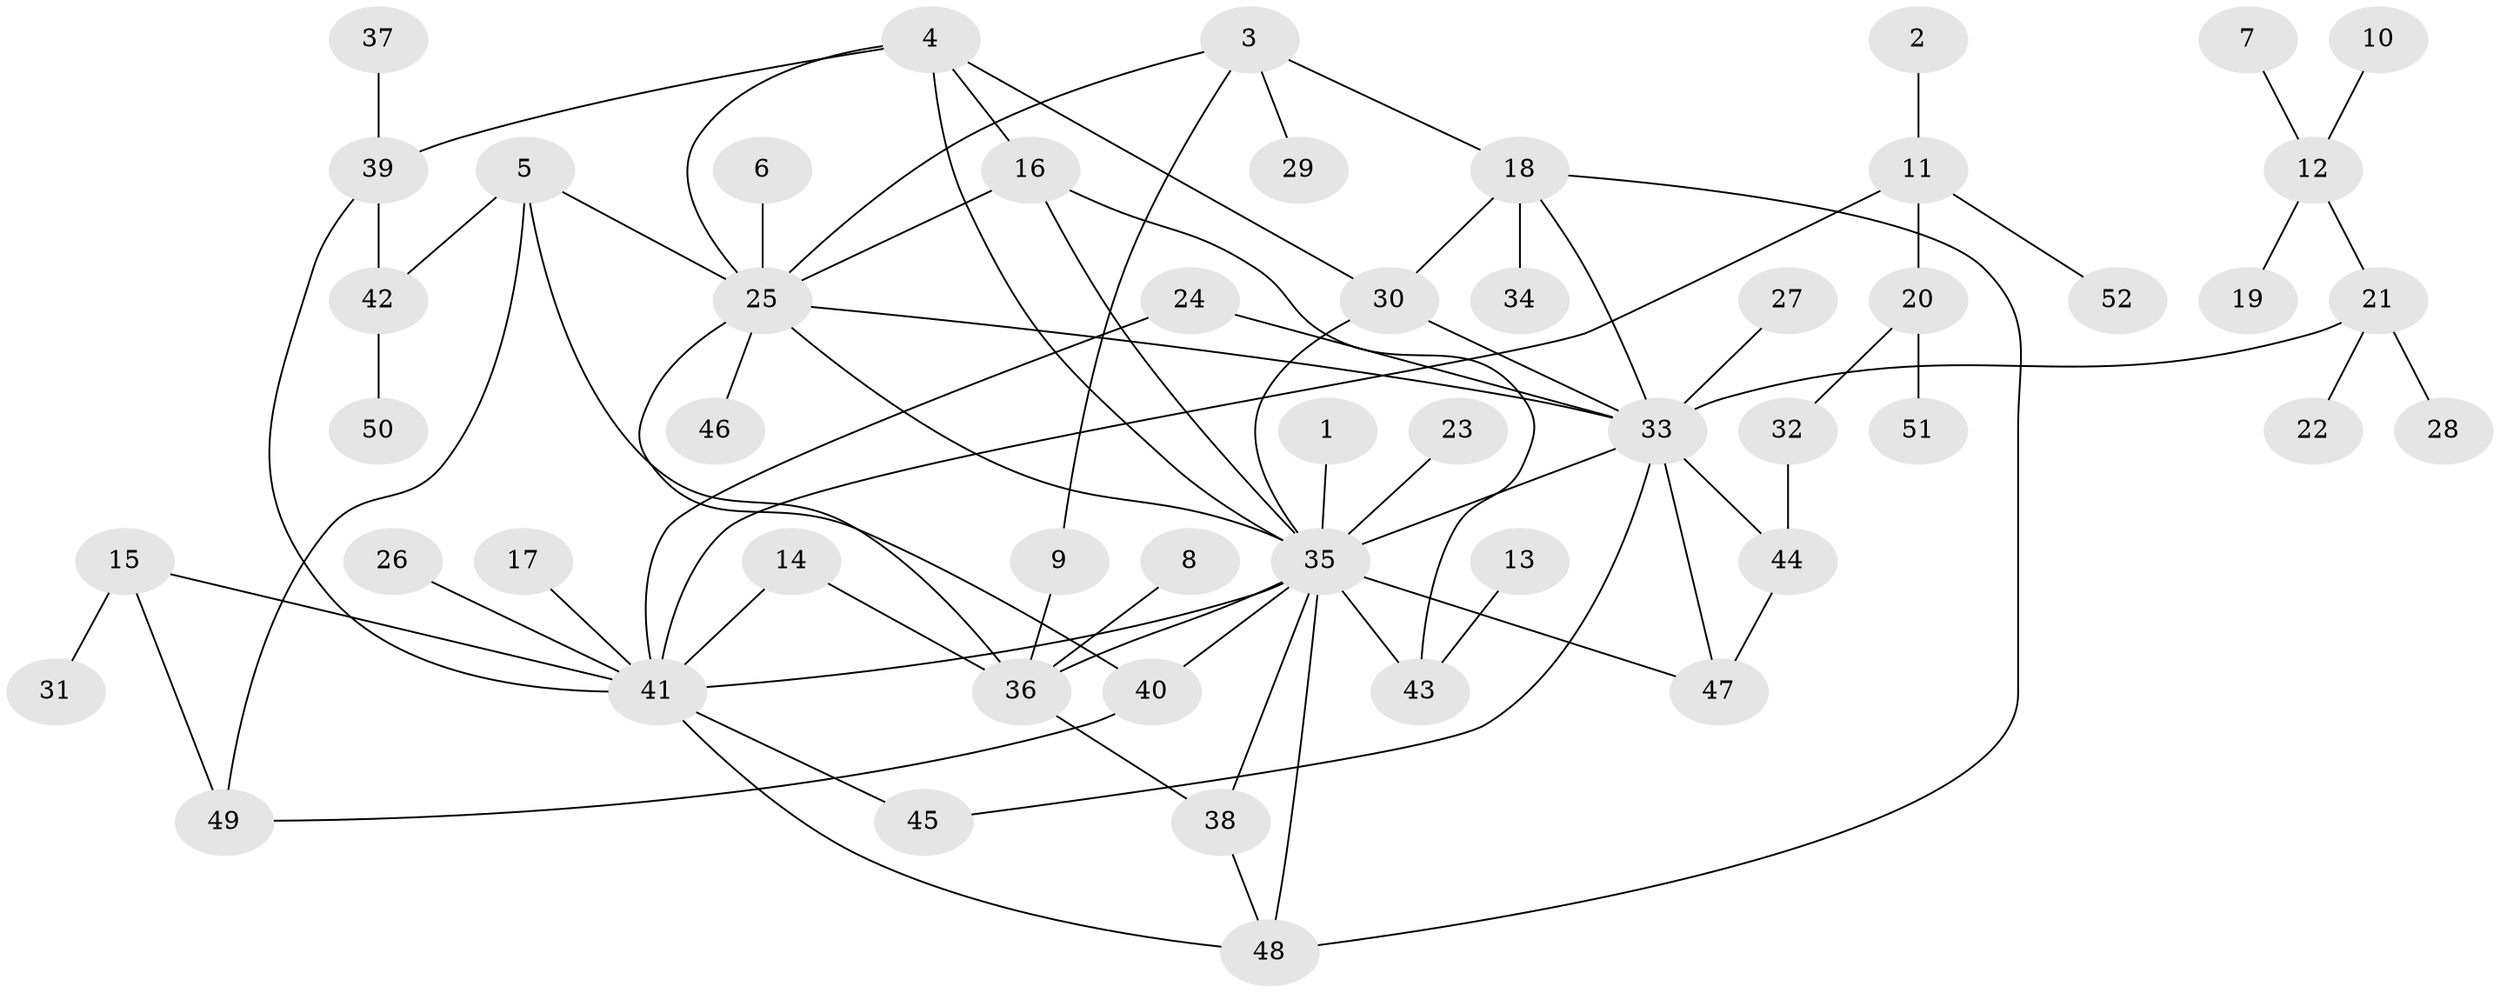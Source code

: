 // original degree distribution, {18: 0.0078125, 15: 0.0078125, 6: 0.0390625, 2: 0.1875, 1: 0.546875, 12: 0.0078125, 3: 0.09375, 5: 0.0625, 8: 0.0078125, 9: 0.0078125, 13: 0.0078125, 7: 0.0078125, 4: 0.015625}
// Generated by graph-tools (version 1.1) at 2025/36/03/04/25 23:36:46]
// undirected, 52 vertices, 77 edges
graph export_dot {
  node [color=gray90,style=filled];
  1;
  2;
  3;
  4;
  5;
  6;
  7;
  8;
  9;
  10;
  11;
  12;
  13;
  14;
  15;
  16;
  17;
  18;
  19;
  20;
  21;
  22;
  23;
  24;
  25;
  26;
  27;
  28;
  29;
  30;
  31;
  32;
  33;
  34;
  35;
  36;
  37;
  38;
  39;
  40;
  41;
  42;
  43;
  44;
  45;
  46;
  47;
  48;
  49;
  50;
  51;
  52;
  1 -- 35 [weight=1.0];
  2 -- 11 [weight=1.0];
  3 -- 9 [weight=1.0];
  3 -- 18 [weight=1.0];
  3 -- 25 [weight=1.0];
  3 -- 29 [weight=1.0];
  4 -- 16 [weight=1.0];
  4 -- 25 [weight=1.0];
  4 -- 30 [weight=1.0];
  4 -- 35 [weight=1.0];
  4 -- 39 [weight=1.0];
  5 -- 25 [weight=1.0];
  5 -- 36 [weight=1.0];
  5 -- 42 [weight=1.0];
  5 -- 49 [weight=1.0];
  6 -- 25 [weight=1.0];
  7 -- 12 [weight=1.0];
  8 -- 36 [weight=1.0];
  9 -- 36 [weight=1.0];
  10 -- 12 [weight=1.0];
  11 -- 20 [weight=1.0];
  11 -- 41 [weight=1.0];
  11 -- 52 [weight=1.0];
  12 -- 19 [weight=1.0];
  12 -- 21 [weight=1.0];
  13 -- 43 [weight=1.0];
  14 -- 36 [weight=1.0];
  14 -- 41 [weight=1.0];
  15 -- 31 [weight=1.0];
  15 -- 41 [weight=1.0];
  15 -- 49 [weight=1.0];
  16 -- 25 [weight=1.0];
  16 -- 35 [weight=1.0];
  16 -- 43 [weight=1.0];
  17 -- 41 [weight=1.0];
  18 -- 30 [weight=1.0];
  18 -- 33 [weight=1.0];
  18 -- 34 [weight=2.0];
  18 -- 48 [weight=1.0];
  20 -- 32 [weight=1.0];
  20 -- 51 [weight=1.0];
  21 -- 22 [weight=1.0];
  21 -- 28 [weight=1.0];
  21 -- 33 [weight=1.0];
  23 -- 35 [weight=1.0];
  24 -- 33 [weight=1.0];
  24 -- 41 [weight=1.0];
  25 -- 33 [weight=1.0];
  25 -- 35 [weight=1.0];
  25 -- 40 [weight=1.0];
  25 -- 46 [weight=1.0];
  26 -- 41 [weight=1.0];
  27 -- 33 [weight=1.0];
  30 -- 33 [weight=1.0];
  30 -- 35 [weight=2.0];
  32 -- 44 [weight=1.0];
  33 -- 35 [weight=1.0];
  33 -- 44 [weight=2.0];
  33 -- 45 [weight=1.0];
  33 -- 47 [weight=1.0];
  35 -- 36 [weight=1.0];
  35 -- 38 [weight=1.0];
  35 -- 40 [weight=1.0];
  35 -- 41 [weight=1.0];
  35 -- 43 [weight=1.0];
  35 -- 47 [weight=1.0];
  35 -- 48 [weight=1.0];
  36 -- 38 [weight=1.0];
  37 -- 39 [weight=1.0];
  38 -- 48 [weight=1.0];
  39 -- 41 [weight=1.0];
  39 -- 42 [weight=1.0];
  40 -- 49 [weight=1.0];
  41 -- 45 [weight=1.0];
  41 -- 48 [weight=1.0];
  42 -- 50 [weight=1.0];
  44 -- 47 [weight=1.0];
}
